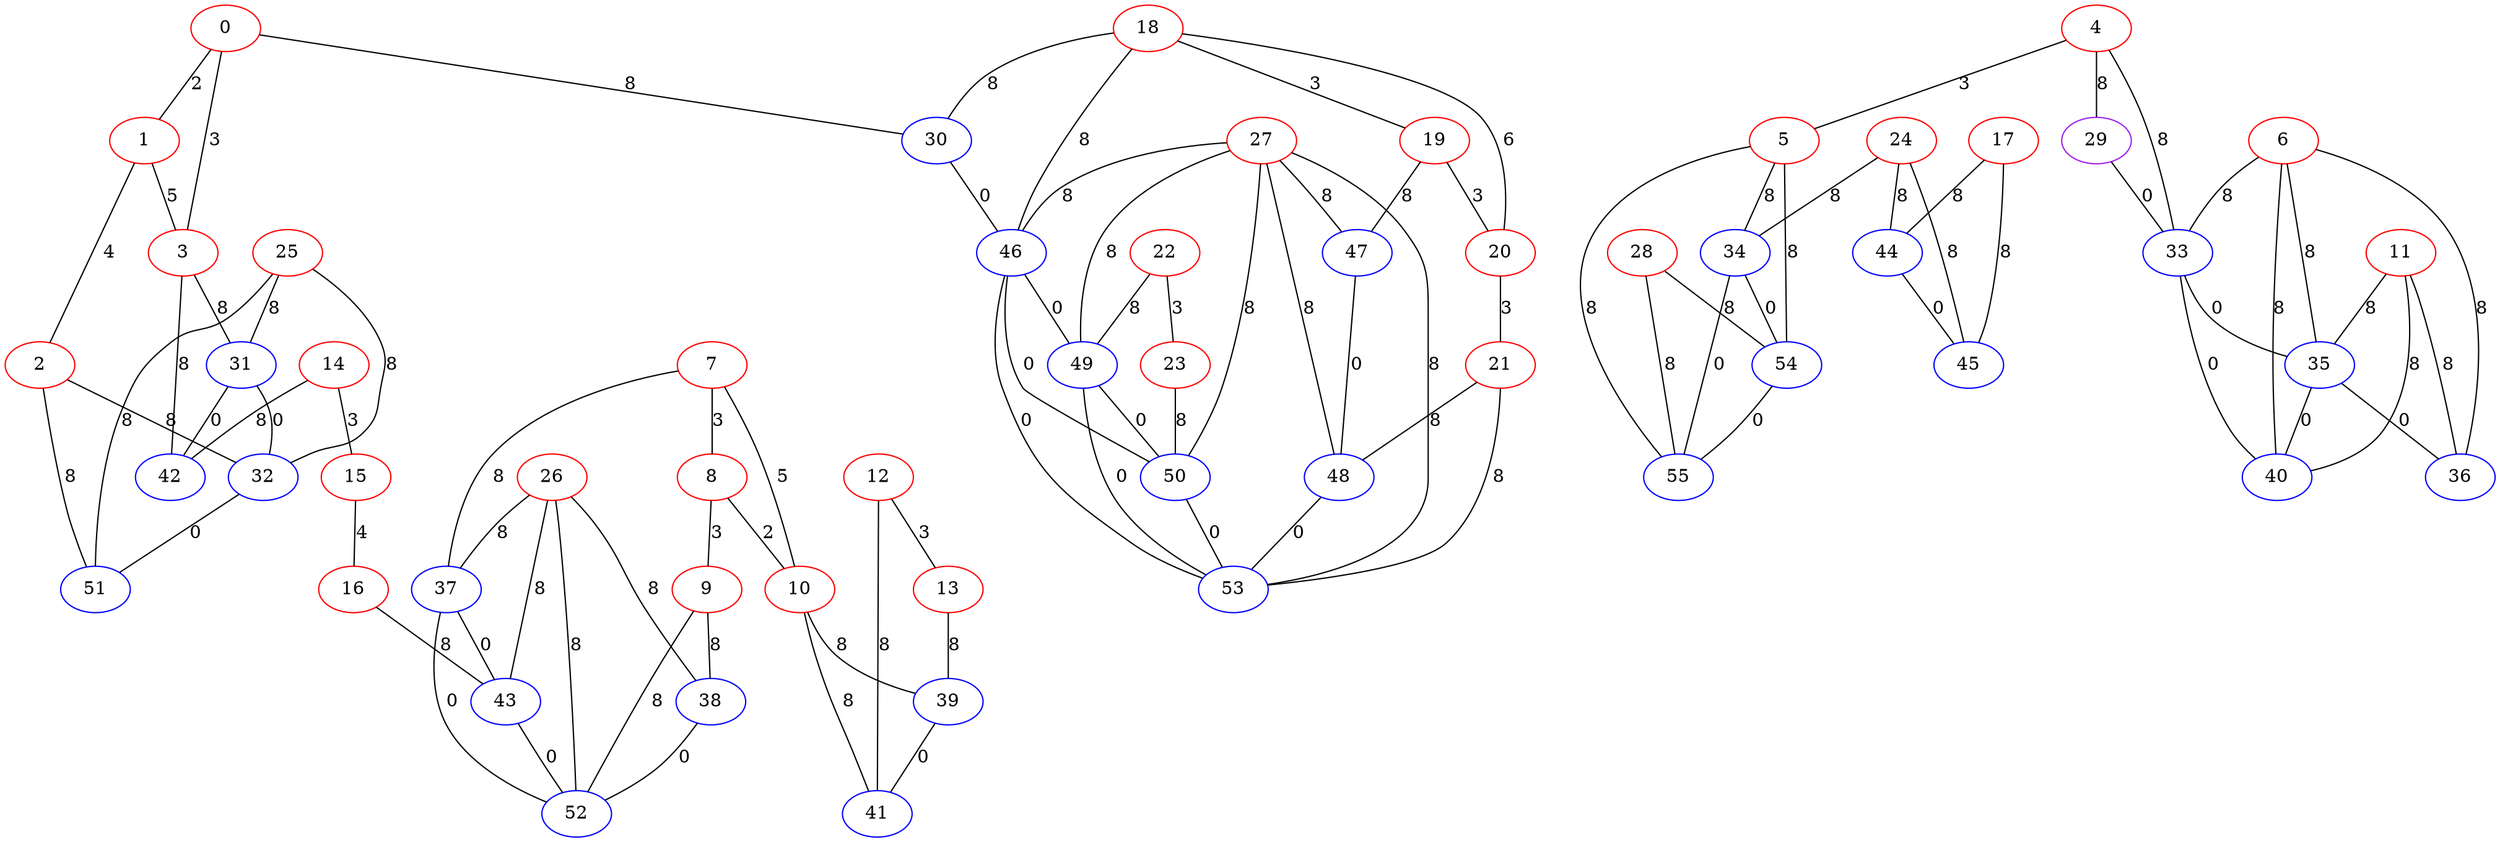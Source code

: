 graph "" {
0 [color=red, weight=1];
1 [color=red, weight=1];
2 [color=red, weight=1];
3 [color=red, weight=1];
4 [color=red, weight=1];
5 [color=red, weight=1];
6 [color=red, weight=1];
7 [color=red, weight=1];
8 [color=red, weight=1];
9 [color=red, weight=1];
10 [color=red, weight=1];
11 [color=red, weight=1];
12 [color=red, weight=1];
13 [color=red, weight=1];
14 [color=red, weight=1];
15 [color=red, weight=1];
16 [color=red, weight=1];
17 [color=red, weight=1];
18 [color=red, weight=1];
19 [color=red, weight=1];
20 [color=red, weight=1];
21 [color=red, weight=1];
22 [color=red, weight=1];
23 [color=red, weight=1];
24 [color=red, weight=1];
25 [color=red, weight=1];
26 [color=red, weight=1];
27 [color=red, weight=1];
28 [color=red, weight=1];
29 [color=purple, weight=4];
30 [color=blue, weight=3];
31 [color=blue, weight=3];
32 [color=blue, weight=3];
33 [color=blue, weight=3];
34 [color=blue, weight=3];
35 [color=blue, weight=3];
36 [color=blue, weight=3];
37 [color=blue, weight=3];
38 [color=blue, weight=3];
39 [color=blue, weight=3];
40 [color=blue, weight=3];
41 [color=blue, weight=3];
42 [color=blue, weight=3];
43 [color=blue, weight=3];
44 [color=blue, weight=3];
45 [color=blue, weight=3];
46 [color=blue, weight=3];
47 [color=blue, weight=3];
48 [color=blue, weight=3];
49 [color=blue, weight=3];
50 [color=blue, weight=3];
51 [color=blue, weight=3];
52 [color=blue, weight=3];
53 [color=blue, weight=3];
54 [color=blue, weight=3];
55 [color=blue, weight=3];
0 -- 1  [key=0, label=2];
0 -- 3  [key=0, label=3];
0 -- 30  [key=0, label=8];
1 -- 2  [key=0, label=4];
1 -- 3  [key=0, label=5];
2 -- 32  [key=0, label=8];
2 -- 51  [key=0, label=8];
3 -- 42  [key=0, label=8];
3 -- 31  [key=0, label=8];
4 -- 33  [key=0, label=8];
4 -- 5  [key=0, label=3];
4 -- 29  [key=0, label=8];
5 -- 34  [key=0, label=8];
5 -- 54  [key=0, label=8];
5 -- 55  [key=0, label=8];
6 -- 40  [key=0, label=8];
6 -- 33  [key=0, label=8];
6 -- 35  [key=0, label=8];
6 -- 36  [key=0, label=8];
7 -- 8  [key=0, label=3];
7 -- 10  [key=0, label=5];
7 -- 37  [key=0, label=8];
8 -- 9  [key=0, label=3];
8 -- 10  [key=0, label=2];
9 -- 52  [key=0, label=8];
9 -- 38  [key=0, label=8];
10 -- 41  [key=0, label=8];
10 -- 39  [key=0, label=8];
11 -- 40  [key=0, label=8];
11 -- 35  [key=0, label=8];
11 -- 36  [key=0, label=8];
12 -- 41  [key=0, label=8];
12 -- 13  [key=0, label=3];
13 -- 39  [key=0, label=8];
14 -- 42  [key=0, label=8];
14 -- 15  [key=0, label=3];
15 -- 16  [key=0, label=4];
16 -- 43  [key=0, label=8];
17 -- 44  [key=0, label=8];
17 -- 45  [key=0, label=8];
18 -- 19  [key=0, label=3];
18 -- 20  [key=0, label=6];
18 -- 46  [key=0, label=8];
18 -- 30  [key=0, label=8];
19 -- 20  [key=0, label=3];
19 -- 47  [key=0, label=8];
20 -- 21  [key=0, label=3];
21 -- 48  [key=0, label=8];
21 -- 53  [key=0, label=8];
22 -- 49  [key=0, label=8];
22 -- 23  [key=0, label=3];
23 -- 50  [key=0, label=8];
24 -- 34  [key=0, label=8];
24 -- 44  [key=0, label=8];
24 -- 45  [key=0, label=8];
25 -- 32  [key=0, label=8];
25 -- 51  [key=0, label=8];
25 -- 31  [key=0, label=8];
26 -- 43  [key=0, label=8];
26 -- 52  [key=0, label=8];
26 -- 37  [key=0, label=8];
26 -- 38  [key=0, label=8];
27 -- 46  [key=0, label=8];
27 -- 47  [key=0, label=8];
27 -- 48  [key=0, label=8];
27 -- 49  [key=0, label=8];
27 -- 50  [key=0, label=8];
27 -- 53  [key=0, label=8];
28 -- 54  [key=0, label=8];
28 -- 55  [key=0, label=8];
29 -- 33  [key=0, label=0];
30 -- 46  [key=0, label=0];
31 -- 32  [key=0, label=0];
31 -- 42  [key=0, label=0];
32 -- 51  [key=0, label=0];
33 -- 40  [key=0, label=0];
33 -- 35  [key=0, label=0];
34 -- 54  [key=0, label=0];
34 -- 55  [key=0, label=0];
35 -- 40  [key=0, label=0];
35 -- 36  [key=0, label=0];
37 -- 43  [key=0, label=0];
37 -- 52  [key=0, label=0];
38 -- 52  [key=0, label=0];
39 -- 41  [key=0, label=0];
43 -- 52  [key=0, label=0];
44 -- 45  [key=0, label=0];
46 -- 50  [key=0, label=0];
46 -- 49  [key=0, label=0];
46 -- 53  [key=0, label=0];
47 -- 48  [key=0, label=0];
48 -- 53  [key=0, label=0];
49 -- 50  [key=0, label=0];
49 -- 53  [key=0, label=0];
50 -- 53  [key=0, label=0];
54 -- 55  [key=0, label=0];
}
